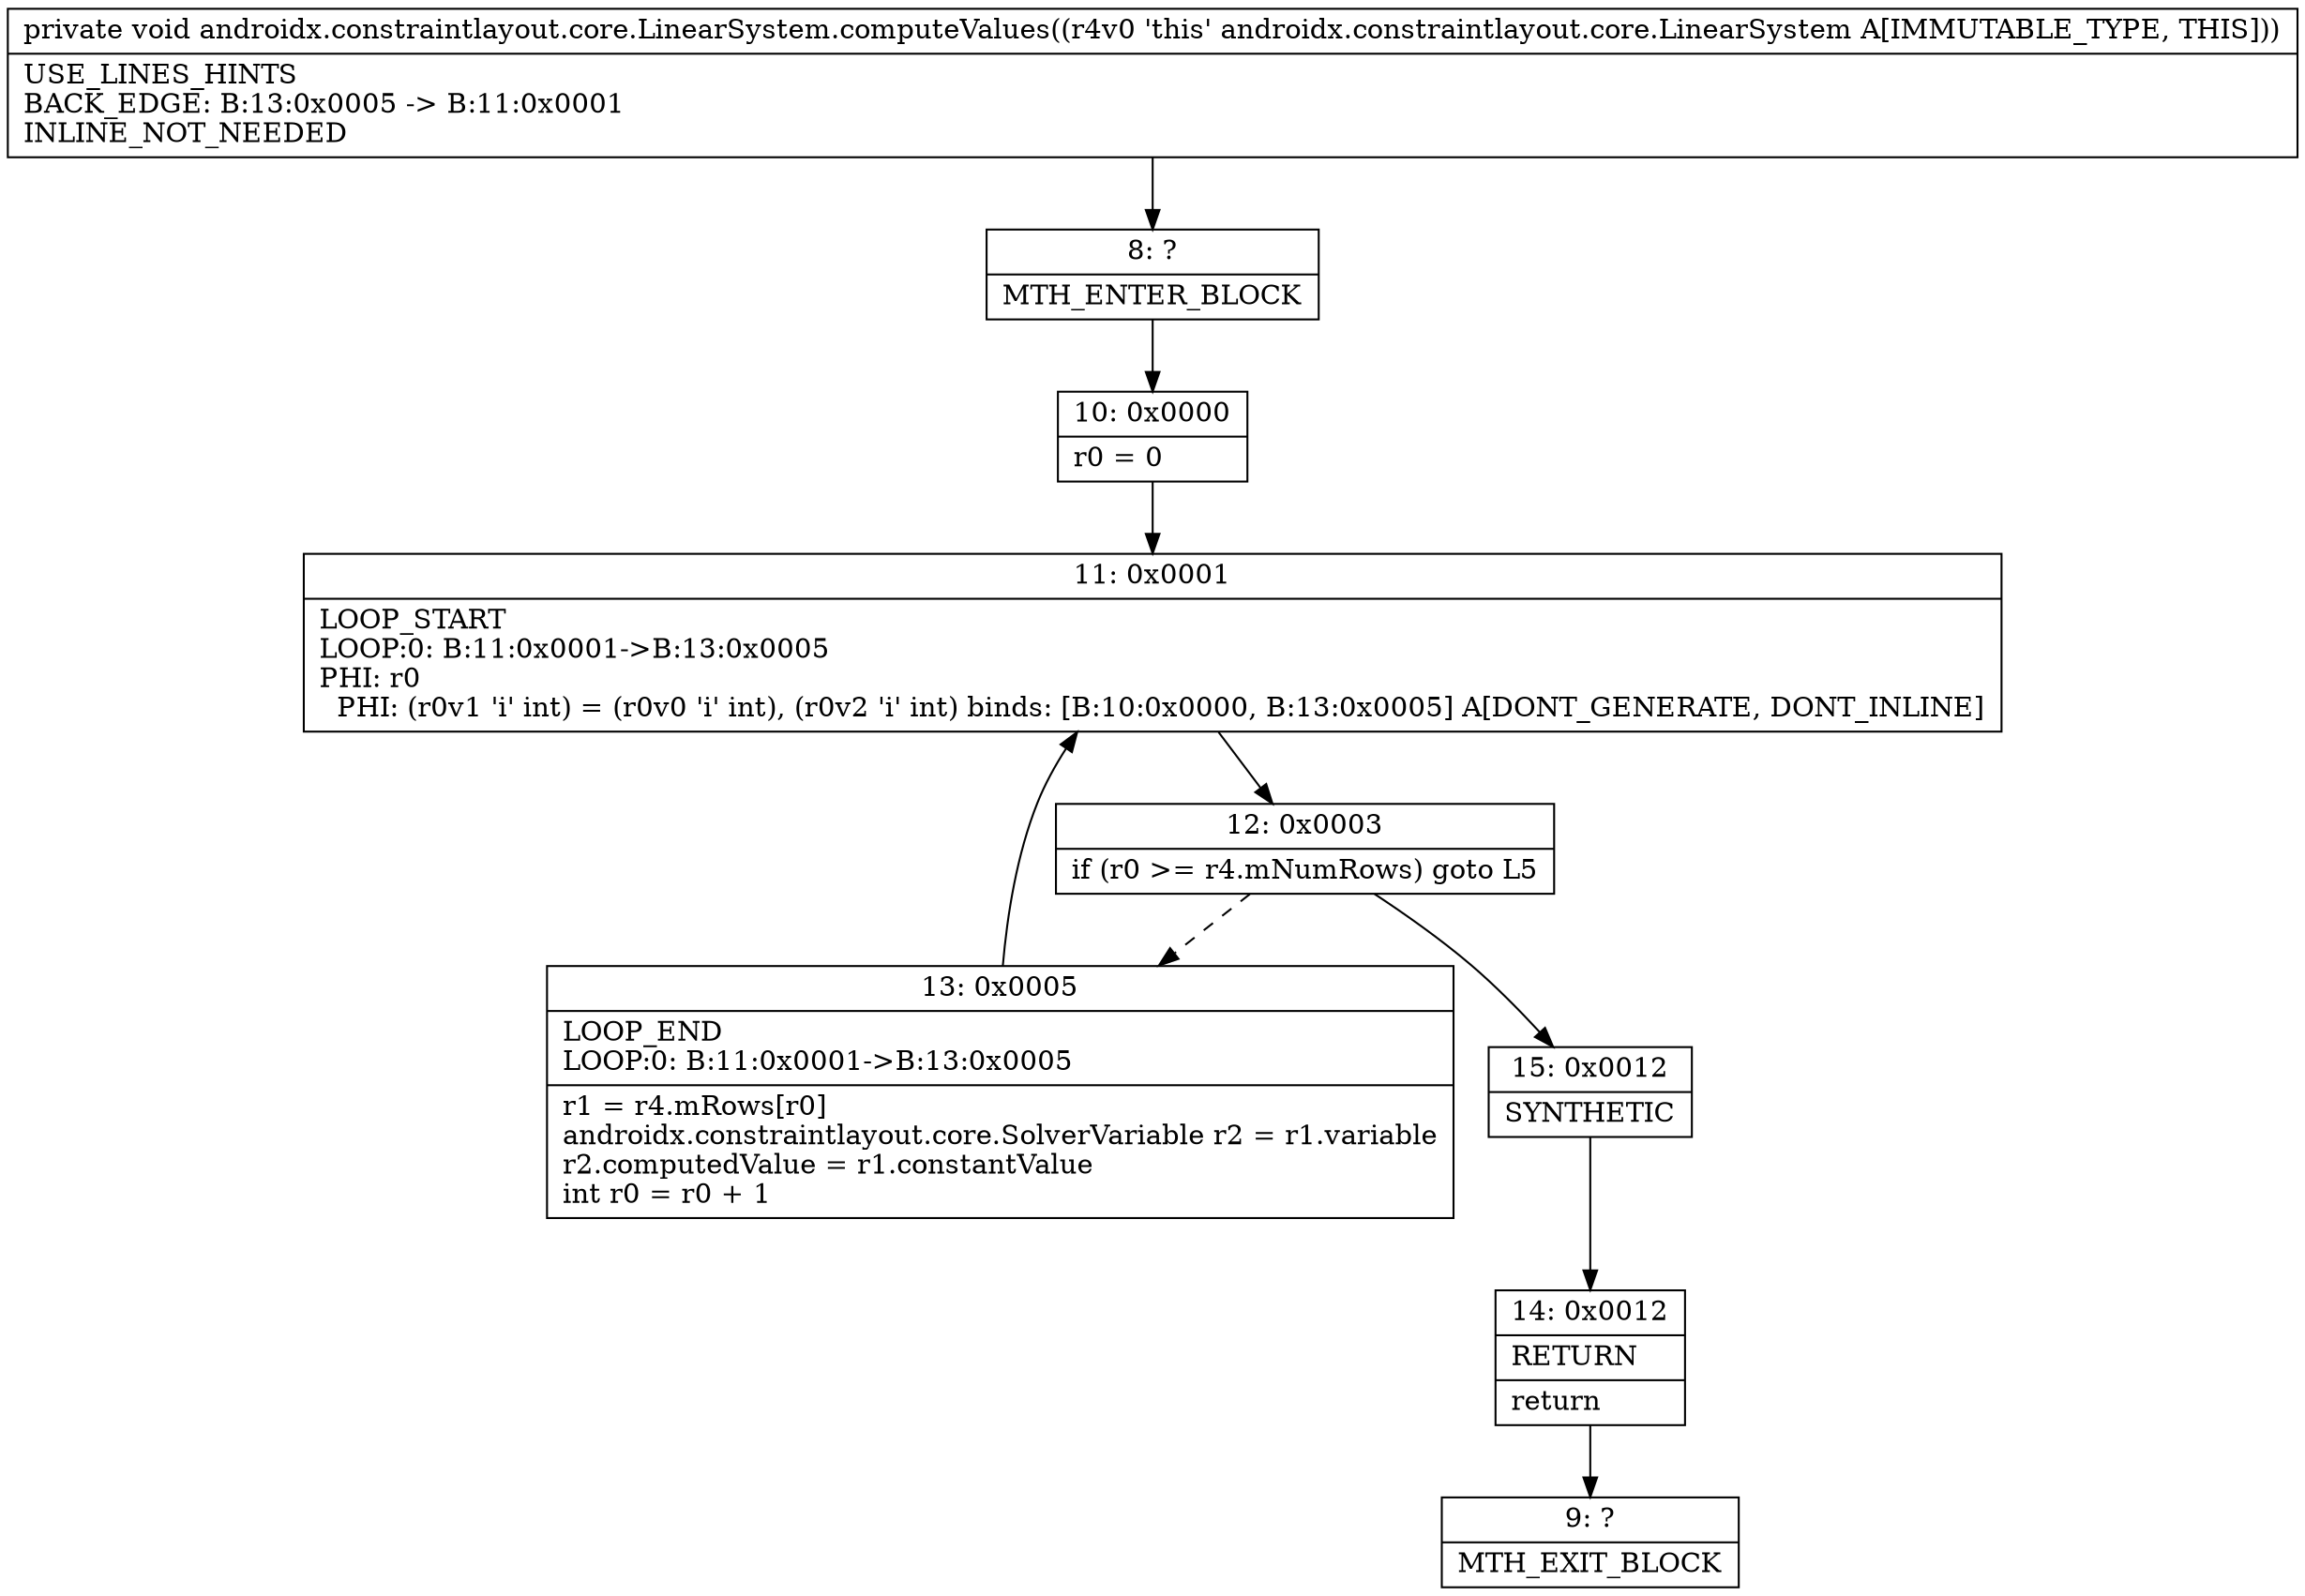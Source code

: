 digraph "CFG forandroidx.constraintlayout.core.LinearSystem.computeValues()V" {
Node_8 [shape=record,label="{8\:\ ?|MTH_ENTER_BLOCK\l}"];
Node_10 [shape=record,label="{10\:\ 0x0000|r0 = 0\l}"];
Node_11 [shape=record,label="{11\:\ 0x0001|LOOP_START\lLOOP:0: B:11:0x0001\-\>B:13:0x0005\lPHI: r0 \l  PHI: (r0v1 'i' int) = (r0v0 'i' int), (r0v2 'i' int) binds: [B:10:0x0000, B:13:0x0005] A[DONT_GENERATE, DONT_INLINE]\l}"];
Node_12 [shape=record,label="{12\:\ 0x0003|if (r0 \>= r4.mNumRows) goto L5\l}"];
Node_13 [shape=record,label="{13\:\ 0x0005|LOOP_END\lLOOP:0: B:11:0x0001\-\>B:13:0x0005\l|r1 = r4.mRows[r0]\landroidx.constraintlayout.core.SolverVariable r2 = r1.variable\lr2.computedValue = r1.constantValue\lint r0 = r0 + 1\l}"];
Node_15 [shape=record,label="{15\:\ 0x0012|SYNTHETIC\l}"];
Node_14 [shape=record,label="{14\:\ 0x0012|RETURN\l|return\l}"];
Node_9 [shape=record,label="{9\:\ ?|MTH_EXIT_BLOCK\l}"];
MethodNode[shape=record,label="{private void androidx.constraintlayout.core.LinearSystem.computeValues((r4v0 'this' androidx.constraintlayout.core.LinearSystem A[IMMUTABLE_TYPE, THIS]))  | USE_LINES_HINTS\lBACK_EDGE: B:13:0x0005 \-\> B:11:0x0001\lINLINE_NOT_NEEDED\l}"];
MethodNode -> Node_8;Node_8 -> Node_10;
Node_10 -> Node_11;
Node_11 -> Node_12;
Node_12 -> Node_13[style=dashed];
Node_12 -> Node_15;
Node_13 -> Node_11;
Node_15 -> Node_14;
Node_14 -> Node_9;
}

